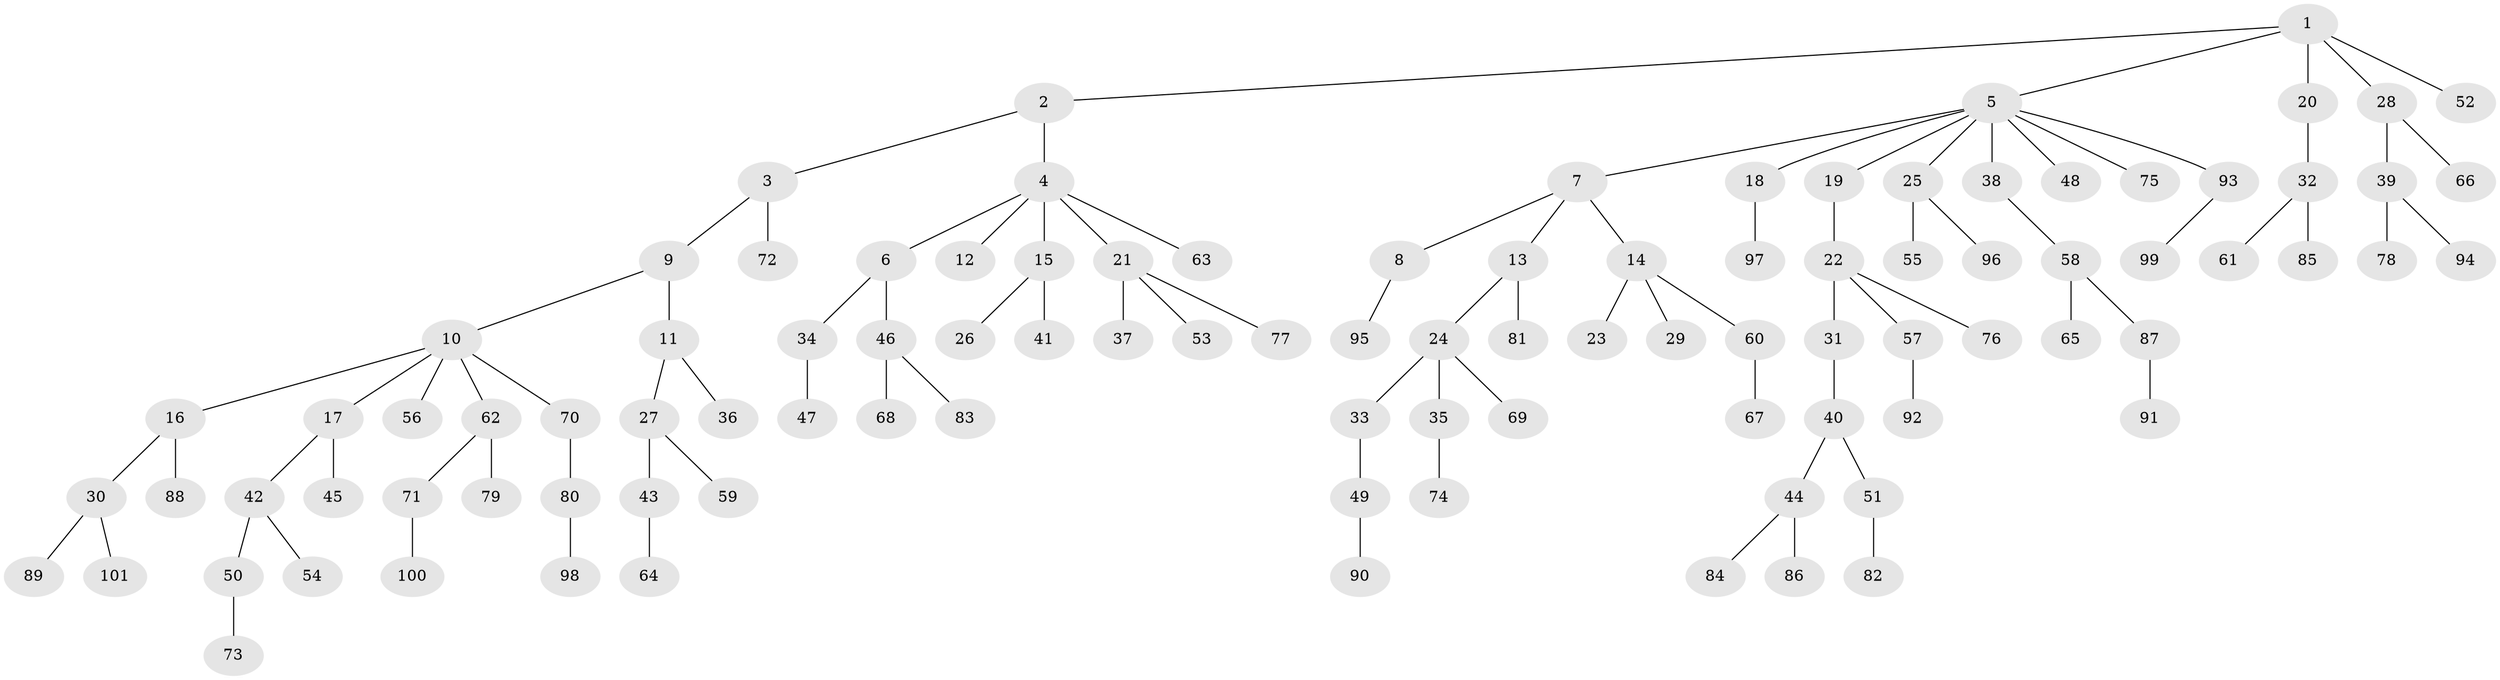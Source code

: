 // coarse degree distribution, {4: 0.03333333333333333, 1: 0.6666666666666666, 2: 0.26666666666666666, 30: 0.016666666666666666, 8: 0.016666666666666666}
// Generated by graph-tools (version 1.1) at 2025/56/03/04/25 21:56:20]
// undirected, 101 vertices, 100 edges
graph export_dot {
graph [start="1"]
  node [color=gray90,style=filled];
  1;
  2;
  3;
  4;
  5;
  6;
  7;
  8;
  9;
  10;
  11;
  12;
  13;
  14;
  15;
  16;
  17;
  18;
  19;
  20;
  21;
  22;
  23;
  24;
  25;
  26;
  27;
  28;
  29;
  30;
  31;
  32;
  33;
  34;
  35;
  36;
  37;
  38;
  39;
  40;
  41;
  42;
  43;
  44;
  45;
  46;
  47;
  48;
  49;
  50;
  51;
  52;
  53;
  54;
  55;
  56;
  57;
  58;
  59;
  60;
  61;
  62;
  63;
  64;
  65;
  66;
  67;
  68;
  69;
  70;
  71;
  72;
  73;
  74;
  75;
  76;
  77;
  78;
  79;
  80;
  81;
  82;
  83;
  84;
  85;
  86;
  87;
  88;
  89;
  90;
  91;
  92;
  93;
  94;
  95;
  96;
  97;
  98;
  99;
  100;
  101;
  1 -- 2;
  1 -- 5;
  1 -- 20;
  1 -- 28;
  1 -- 52;
  2 -- 3;
  2 -- 4;
  3 -- 9;
  3 -- 72;
  4 -- 6;
  4 -- 12;
  4 -- 15;
  4 -- 21;
  4 -- 63;
  5 -- 7;
  5 -- 18;
  5 -- 19;
  5 -- 25;
  5 -- 38;
  5 -- 48;
  5 -- 75;
  5 -- 93;
  6 -- 34;
  6 -- 46;
  7 -- 8;
  7 -- 13;
  7 -- 14;
  8 -- 95;
  9 -- 10;
  9 -- 11;
  10 -- 16;
  10 -- 17;
  10 -- 56;
  10 -- 62;
  10 -- 70;
  11 -- 27;
  11 -- 36;
  13 -- 24;
  13 -- 81;
  14 -- 23;
  14 -- 29;
  14 -- 60;
  15 -- 26;
  15 -- 41;
  16 -- 30;
  16 -- 88;
  17 -- 42;
  17 -- 45;
  18 -- 97;
  19 -- 22;
  20 -- 32;
  21 -- 37;
  21 -- 53;
  21 -- 77;
  22 -- 31;
  22 -- 57;
  22 -- 76;
  24 -- 33;
  24 -- 35;
  24 -- 69;
  25 -- 55;
  25 -- 96;
  27 -- 43;
  27 -- 59;
  28 -- 39;
  28 -- 66;
  30 -- 89;
  30 -- 101;
  31 -- 40;
  32 -- 61;
  32 -- 85;
  33 -- 49;
  34 -- 47;
  35 -- 74;
  38 -- 58;
  39 -- 78;
  39 -- 94;
  40 -- 44;
  40 -- 51;
  42 -- 50;
  42 -- 54;
  43 -- 64;
  44 -- 84;
  44 -- 86;
  46 -- 68;
  46 -- 83;
  49 -- 90;
  50 -- 73;
  51 -- 82;
  57 -- 92;
  58 -- 65;
  58 -- 87;
  60 -- 67;
  62 -- 71;
  62 -- 79;
  70 -- 80;
  71 -- 100;
  80 -- 98;
  87 -- 91;
  93 -- 99;
}
